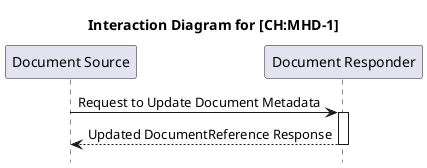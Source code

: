 @startuml

title Interaction Diagram for [CH:MHD-1]

hide footbox
autoactivate on

participant "Document Source" as DocumentSource
participant "Document Responder" as DocumentResponder

"DocumentSource" -> "DocumentResponder" : Request to Update Document Metadata
"DocumentResponder" --> "DocumentSource" : Updated DocumentReference Response

@enduml 